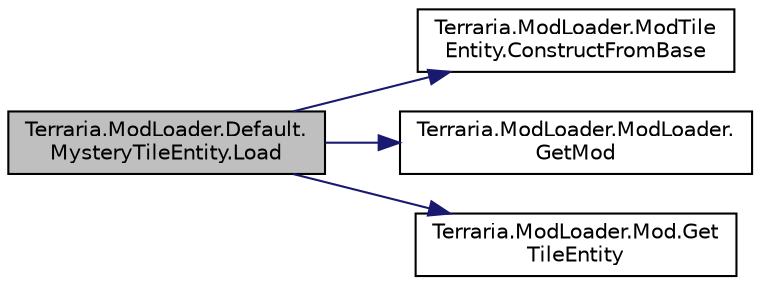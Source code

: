 digraph "Terraria.ModLoader.Default.MysteryTileEntity.Load"
{
  edge [fontname="Helvetica",fontsize="10",labelfontname="Helvetica",labelfontsize="10"];
  node [fontname="Helvetica",fontsize="10",shape=record];
  rankdir="LR";
  Node0 [label="Terraria.ModLoader.Default.\lMysteryTileEntity.Load",height=0.2,width=0.4,color="black", fillcolor="grey75", style="filled", fontcolor="black"];
  Node0 -> Node1 [color="midnightblue",fontsize="10",style="solid",fontname="Helvetica"];
  Node1 [label="Terraria.ModLoader.ModTile\lEntity.ConstructFromBase",height=0.2,width=0.4,color="black", fillcolor="white", style="filled",URL="$class_terraria_1_1_mod_loader_1_1_mod_tile_entity.html#a0a022f7b80deccc7ee66aa262a2ea261",tooltip="Returns a new ModTileEntity with the same class, mod, name, and type as the parameter. It is very rare that you should have to use this. "];
  Node0 -> Node2 [color="midnightblue",fontsize="10",style="solid",fontname="Helvetica"];
  Node2 [label="Terraria.ModLoader.ModLoader.\lGetMod",height=0.2,width=0.4,color="black", fillcolor="white", style="filled",URL="$class_terraria_1_1_mod_loader_1_1_mod_loader.html#aed988cac63e90351b6ed0bd72495f3af",tooltip="Gets the instance of the Mod with the specified name. "];
  Node0 -> Node3 [color="midnightblue",fontsize="10",style="solid",fontname="Helvetica"];
  Node3 [label="Terraria.ModLoader.Mod.Get\lTileEntity",height=0.2,width=0.4,color="black", fillcolor="white", style="filled",URL="$class_terraria_1_1_mod_loader_1_1_mod.html#af7badd6d334706506a28800830b2152d",tooltip="Gets the ModTileEntity of this mod corresponding to the given name. Returns null if no ModTileEntity ..."];
}
